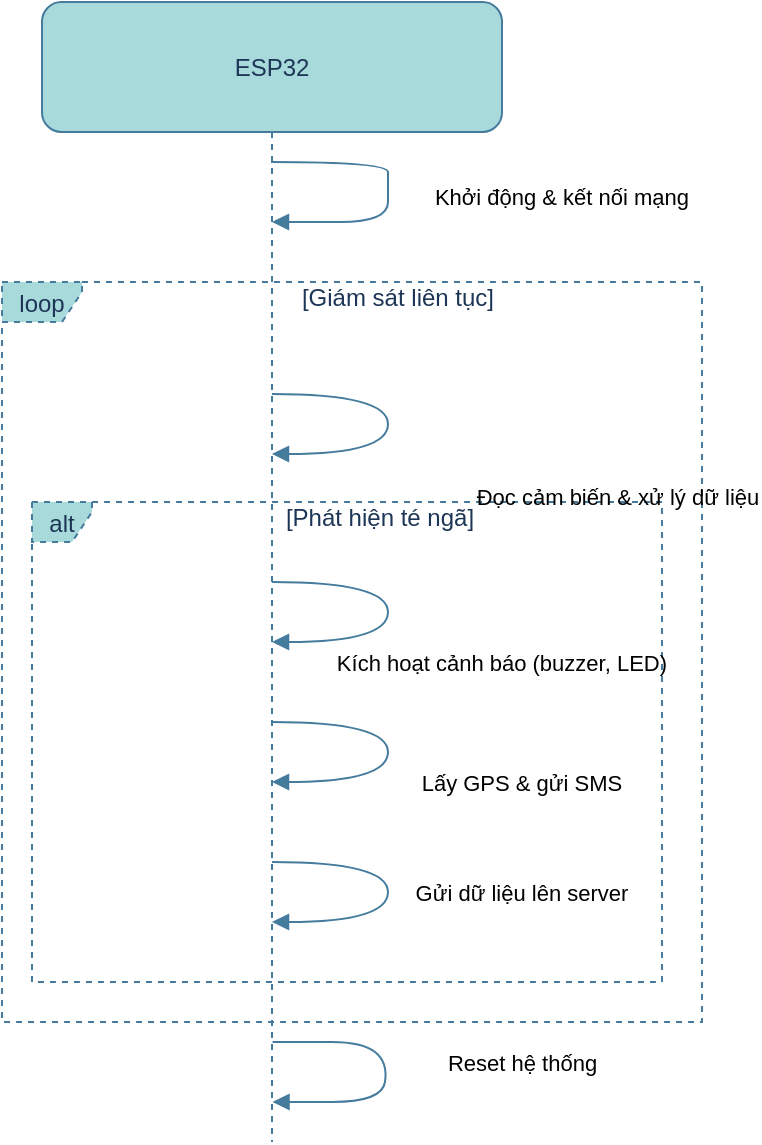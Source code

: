 <mxfile version="28.0.6">
  <diagram name="Page-1" id="euSS6Pa3sqMTCDWZrU3M">
    <mxGraphModel dx="872" dy="577" grid="1" gridSize="10" guides="1" tooltips="1" connect="1" arrows="1" fold="1" page="1" pageScale="1" pageWidth="850" pageHeight="1100" math="0" shadow="0">
      <root>
        <mxCell id="0" />
        <mxCell id="1" parent="0" />
        <mxCell id="DbQKqrM7L29-hHHgCwyp-141" value="ESP32" style="shape=umlLifeline;perimeter=lifelinePerimeter;whiteSpace=wrap;container=1;dropTarget=0;collapsible=0;recursiveResize=0;outlineConnect=0;portConstraint=eastwest;newEdgeStyle={&quot;edgeStyle&quot;:&quot;elbowEdgeStyle&quot;,&quot;elbow&quot;:&quot;vertical&quot;,&quot;curved&quot;:0,&quot;rounded&quot;:0};size=65;labelBackgroundColor=none;rounded=1;fillColor=#A8DADC;strokeColor=#457B9D;fontColor=#1D3557;" parent="1" vertex="1">
          <mxGeometry x="50" y="50" width="230" height="570" as="geometry" />
        </mxCell>
        <mxCell id="DbQKqrM7L29-hHHgCwyp-142" value="alt" style="shape=umlFrame;dashed=1;pointerEvents=0;dropTarget=0;height=20;width=30;labelBackgroundColor=none;rounded=1;fillColor=#A8DADC;strokeColor=#457B9D;fontColor=#1D3557;" parent="1" vertex="1">
          <mxGeometry x="45" y="300" width="315" height="240" as="geometry" />
        </mxCell>
        <mxCell id="DbQKqrM7L29-hHHgCwyp-143" value="[Phát hiện té ngã]" style="text;strokeColor=none;fillColor=none;align=center;verticalAlign=middle;whiteSpace=wrap;labelBackgroundColor=none;rounded=1;fontColor=#1D3557;" parent="DbQKqrM7L29-hHHgCwyp-142" vertex="1">
          <mxGeometry x="33.042" width="281.958" height="15.534" as="geometry" />
        </mxCell>
        <mxCell id="DbQKqrM7L29-hHHgCwyp-144" value="loop" style="shape=umlFrame;dashed=1;pointerEvents=0;dropTarget=0;height=20;width=40;labelBackgroundColor=none;rounded=1;fillColor=#A8DADC;strokeColor=#457B9D;fontColor=#1D3557;" parent="1" vertex="1">
          <mxGeometry x="30" y="190" width="350" height="370" as="geometry" />
        </mxCell>
        <mxCell id="DbQKqrM7L29-hHHgCwyp-145" value="[Giám sát liên tục]" style="text;strokeColor=none;fillColor=none;align=center;verticalAlign=middle;whiteSpace=wrap;labelBackgroundColor=none;rounded=1;fontColor=#1D3557;" parent="DbQKqrM7L29-hHHgCwyp-144" vertex="1">
          <mxGeometry x="45.752" width="304.248" height="16.742" as="geometry" />
        </mxCell>
        <mxCell id="DbQKqrM7L29-hHHgCwyp-146" value="Khởi động &amp; kết nối mạng" style="curved=1;endArrow=block;rounded=1;labelBackgroundColor=none;fontColor=default;strokeColor=#457B9D;" parent="1" target="DbQKqrM7L29-hHHgCwyp-141" edge="1">
          <mxGeometry x="0.032" y="87" relative="1" as="geometry">
            <Array as="points">
              <mxPoint x="223" y="130" />
              <mxPoint x="223" y="140" />
              <mxPoint x="223" y="160" />
              <mxPoint x="175" y="160" />
            </Array>
            <mxPoint as="offset" />
            <mxPoint x="164.5" y="130" as="sourcePoint" />
            <mxPoint x="164.5" y="160" as="targetPoint" />
          </mxGeometry>
        </mxCell>
        <mxCell id="DbQKqrM7L29-hHHgCwyp-147" value="Đọc cảm biến &amp; xử lý dữ liệu" style="curved=1;endArrow=block;rounded=1;labelBackgroundColor=none;fontColor=default;strokeColor=#457B9D;" parent="1" source="DbQKqrM7L29-hHHgCwyp-141" target="DbQKqrM7L29-hHHgCwyp-141" edge="1">
          <mxGeometry x="-0.204" y="57" relative="1" as="geometry">
            <Array as="points">
              <mxPoint x="223" y="246" />
              <mxPoint x="223" y="276" />
            </Array>
            <mxPoint x="58" y="51" as="offset" />
          </mxGeometry>
        </mxCell>
        <mxCell id="DbQKqrM7L29-hHHgCwyp-148" value="Kích hoạt cảnh báo (buzzer, LED)" style="curved=1;endArrow=block;rounded=1;labelBackgroundColor=none;fontColor=default;strokeColor=#457B9D;" parent="1" edge="1">
          <mxGeometry x="0.205" y="58" relative="1" as="geometry">
            <Array as="points">
              <mxPoint x="223" y="340" />
              <mxPoint x="223" y="370" />
            </Array>
            <mxPoint x="57" y="-48" as="offset" />
            <mxPoint x="165.024" y="340" as="sourcePoint" />
            <mxPoint x="165.024" y="370" as="targetPoint" />
          </mxGeometry>
        </mxCell>
        <mxCell id="DbQKqrM7L29-hHHgCwyp-149" value="Lấy GPS &amp; gửi SMS" style="curved=1;endArrow=block;rounded=1;labelBackgroundColor=none;fontColor=default;strokeColor=#457B9D;" parent="1" edge="1">
          <mxGeometry x="0.205" y="-67" relative="1" as="geometry">
            <Array as="points">
              <mxPoint x="223" y="410" />
              <mxPoint x="223" y="440" />
            </Array>
            <mxPoint x="67" y="67" as="offset" />
            <mxPoint x="165.024" y="410" as="sourcePoint" />
            <mxPoint x="165.024" y="440" as="targetPoint" />
          </mxGeometry>
        </mxCell>
        <mxCell id="DbQKqrM7L29-hHHgCwyp-150" value="Gửi dữ liệu lên server" style="curved=1;endArrow=block;rounded=1;labelBackgroundColor=none;fontColor=default;strokeColor=#457B9D;" parent="1" edge="1">
          <mxGeometry y="67" relative="1" as="geometry">
            <Array as="points">
              <mxPoint x="223" y="480" />
              <mxPoint x="223" y="510" />
            </Array>
            <mxPoint as="offset" />
            <mxPoint x="165.024" y="480" as="sourcePoint" />
            <mxPoint x="165.024" y="510" as="targetPoint" />
          </mxGeometry>
        </mxCell>
        <mxCell id="DbQKqrM7L29-hHHgCwyp-151" value="Reset hệ thống" style="curved=1;endArrow=block;rounded=1;labelBackgroundColor=none;fontColor=default;strokeColor=#457B9D;" parent="1" edge="1">
          <mxGeometry x="0.04" y="67" relative="1" as="geometry">
            <Array as="points">
              <mxPoint x="190" y="570" />
              <mxPoint x="180" y="570" />
              <mxPoint x="210" y="570" />
              <mxPoint x="223" y="580" />
              <mxPoint x="220" y="600" />
              <mxPoint x="170" y="600" />
            </Array>
            <mxPoint x="1" y="-10" as="offset" />
            <mxPoint x="165.27" y="570" as="sourcePoint" />
            <mxPoint x="165.27" y="600" as="targetPoint" />
          </mxGeometry>
        </mxCell>
      </root>
    </mxGraphModel>
  </diagram>
</mxfile>
